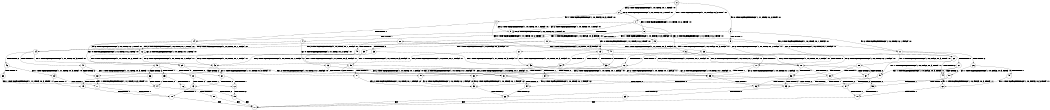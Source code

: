 digraph BCG {
size = "7, 10.5";
center = TRUE;
node [shape = circle];
0 [peripheries = 2];
0 -> 1 [label = "EX !1 !ATOMIC_EXCH_BRANCH (1, +0, FALSE, +0, 3, TRUE) !:0:"];
0 -> 2 [label = "EX !2 !ATOMIC_EXCH_BRANCH (1, +0, TRUE, +0, 1, TRUE) !:0:"];
0 -> 3 [label = "EX !0 !ATOMIC_EXCH_BRANCH (1, +1, TRUE, +0, 2, TRUE) !:0:"];
1 -> 4 [label = "TERMINATE !1"];
1 -> 5 [label = "EX !2 !ATOMIC_EXCH_BRANCH (1, +0, TRUE, +0, 1, TRUE) !:0:"];
1 -> 6 [label = "EX !0 !ATOMIC_EXCH_BRANCH (1, +1, TRUE, +0, 2, TRUE) !:0:"];
2 -> 7 [label = "EX !1 !ATOMIC_EXCH_BRANCH (1, +0, FALSE, +0, 3, TRUE) !:0:"];
2 -> 8 [label = "EX !0 !ATOMIC_EXCH_BRANCH (1, +1, TRUE, +0, 2, TRUE) !:0:"];
2 -> 2 [label = "EX !2 !ATOMIC_EXCH_BRANCH (1, +0, TRUE, +0, 1, TRUE) !:0:"];
3 -> 9 [label = "TERMINATE !0"];
3 -> 10 [label = "EX !1 !ATOMIC_EXCH_BRANCH (1, +0, FALSE, +0, 3, FALSE) !:0:"];
3 -> 11 [label = "EX !2 !ATOMIC_EXCH_BRANCH (1, +0, TRUE, +0, 1, FALSE) !:0:"];
4 -> 12 [label = "EX !2 !ATOMIC_EXCH_BRANCH (1, +0, TRUE, +0, 1, TRUE) !:0:"];
4 -> 13 [label = "EX !0 !ATOMIC_EXCH_BRANCH (1, +1, TRUE, +0, 2, TRUE) !:0:"];
5 -> 14 [label = "TERMINATE !1"];
5 -> 15 [label = "EX !0 !ATOMIC_EXCH_BRANCH (1, +1, TRUE, +0, 2, TRUE) !:0:"];
5 -> 5 [label = "EX !2 !ATOMIC_EXCH_BRANCH (1, +0, TRUE, +0, 1, TRUE) !:0:"];
6 -> 16 [label = "TERMINATE !1"];
6 -> 17 [label = "TERMINATE !0"];
6 -> 18 [label = "EX !2 !ATOMIC_EXCH_BRANCH (1, +0, TRUE, +0, 1, FALSE) !:0:"];
7 -> 14 [label = "TERMINATE !1"];
7 -> 15 [label = "EX !0 !ATOMIC_EXCH_BRANCH (1, +1, TRUE, +0, 2, TRUE) !:0:"];
7 -> 5 [label = "EX !2 !ATOMIC_EXCH_BRANCH (1, +0, TRUE, +0, 1, TRUE) !:0:"];
8 -> 19 [label = "TERMINATE !0"];
8 -> 20 [label = "EX !1 !ATOMIC_EXCH_BRANCH (1, +0, FALSE, +0, 3, FALSE) !:0:"];
8 -> 11 [label = "EX !2 !ATOMIC_EXCH_BRANCH (1, +0, TRUE, +0, 1, FALSE) !:0:"];
9 -> 21 [label = "EX !1 !ATOMIC_EXCH_BRANCH (1, +0, FALSE, +0, 3, FALSE) !:1:"];
9 -> 22 [label = "EX !2 !ATOMIC_EXCH_BRANCH (1, +0, TRUE, +0, 1, FALSE) !:1:"];
10 -> 23 [label = "TERMINATE !0"];
10 -> 24 [label = "EX !2 !ATOMIC_EXCH_BRANCH (1, +0, TRUE, +0, 1, FALSE) !:0:"];
10 -> 25 [label = "EX !1 !ATOMIC_EXCH_BRANCH (1, +1, TRUE, +0, 3, FALSE) !:0:"];
11 -> 26 [label = "TERMINATE !2"];
11 -> 27 [label = "TERMINATE !0"];
11 -> 28 [label = "EX !1 !ATOMIC_EXCH_BRANCH (1, +0, FALSE, +0, 3, TRUE) !:0:"];
12 -> 29 [label = "EX !0 !ATOMIC_EXCH_BRANCH (1, +1, TRUE, +0, 2, TRUE) !:0:"];
12 -> 12 [label = "EX !2 !ATOMIC_EXCH_BRANCH (1, +0, TRUE, +0, 1, TRUE) !:0:"];
13 -> 30 [label = "TERMINATE !0"];
13 -> 31 [label = "EX !2 !ATOMIC_EXCH_BRANCH (1, +0, TRUE, +0, 1, FALSE) !:0:"];
14 -> 29 [label = "EX !0 !ATOMIC_EXCH_BRANCH (1, +1, TRUE, +0, 2, TRUE) !:0:"];
14 -> 12 [label = "EX !2 !ATOMIC_EXCH_BRANCH (1, +0, TRUE, +0, 1, TRUE) !:0:"];
15 -> 32 [label = "TERMINATE !1"];
15 -> 33 [label = "TERMINATE !0"];
15 -> 18 [label = "EX !2 !ATOMIC_EXCH_BRANCH (1, +0, TRUE, +0, 1, FALSE) !:0:"];
16 -> 30 [label = "TERMINATE !0"];
16 -> 31 [label = "EX !2 !ATOMIC_EXCH_BRANCH (1, +0, TRUE, +0, 1, FALSE) !:0:"];
17 -> 34 [label = "TERMINATE !1"];
17 -> 35 [label = "EX !2 !ATOMIC_EXCH_BRANCH (1, +0, TRUE, +0, 1, FALSE) !:1:"];
18 -> 36 [label = "TERMINATE !1"];
18 -> 37 [label = "TERMINATE !2"];
18 -> 38 [label = "TERMINATE !0"];
19 -> 39 [label = "EX !1 !ATOMIC_EXCH_BRANCH (1, +0, FALSE, +0, 3, FALSE) !:1:"];
19 -> 22 [label = "EX !2 !ATOMIC_EXCH_BRANCH (1, +0, TRUE, +0, 1, FALSE) !:1:"];
20 -> 40 [label = "TERMINATE !0"];
20 -> 24 [label = "EX !2 !ATOMIC_EXCH_BRANCH (1, +0, TRUE, +0, 1, FALSE) !:0:"];
20 -> 41 [label = "EX !1 !ATOMIC_EXCH_BRANCH (1, +1, TRUE, +0, 3, FALSE) !:0:"];
21 -> 42 [label = "EX !2 !ATOMIC_EXCH_BRANCH (1, +0, TRUE, +0, 1, FALSE) !:1:"];
21 -> 43 [label = "EX !1 !ATOMIC_EXCH_BRANCH (1, +1, TRUE, +0, 3, FALSE) !:1:"];
22 -> 44 [label = "TERMINATE !2"];
22 -> 45 [label = "EX !1 !ATOMIC_EXCH_BRANCH (1, +0, FALSE, +0, 3, TRUE) !:1:"];
23 -> 42 [label = "EX !2 !ATOMIC_EXCH_BRANCH (1, +0, TRUE, +0, 1, FALSE) !:1:"];
23 -> 43 [label = "EX !1 !ATOMIC_EXCH_BRANCH (1, +1, TRUE, +0, 3, FALSE) !:1:"];
24 -> 46 [label = "TERMINATE !2"];
24 -> 47 [label = "TERMINATE !0"];
24 -> 48 [label = "EX !1 !ATOMIC_EXCH_BRANCH (1, +1, TRUE, +0, 3, TRUE) !:0:"];
25 -> 16 [label = "TERMINATE !1"];
25 -> 17 [label = "TERMINATE !0"];
25 -> 18 [label = "EX !2 !ATOMIC_EXCH_BRANCH (1, +0, TRUE, +0, 1, FALSE) !:0:"];
26 -> 49 [label = "TERMINATE !0"];
26 -> 50 [label = "EX !1 !ATOMIC_EXCH_BRANCH (1, +0, FALSE, +0, 3, TRUE) !:0:"];
27 -> 44 [label = "TERMINATE !2"];
27 -> 45 [label = "EX !1 !ATOMIC_EXCH_BRANCH (1, +0, FALSE, +0, 3, TRUE) !:1:"];
28 -> 36 [label = "TERMINATE !1"];
28 -> 37 [label = "TERMINATE !2"];
28 -> 38 [label = "TERMINATE !0"];
29 -> 51 [label = "TERMINATE !0"];
29 -> 31 [label = "EX !2 !ATOMIC_EXCH_BRANCH (1, +0, TRUE, +0, 1, FALSE) !:0:"];
30 -> 52 [label = "EX !2 !ATOMIC_EXCH_BRANCH (1, +0, TRUE, +0, 1, FALSE) !:2:"];
31 -> 53 [label = "TERMINATE !2"];
31 -> 54 [label = "TERMINATE !0"];
32 -> 51 [label = "TERMINATE !0"];
32 -> 31 [label = "EX !2 !ATOMIC_EXCH_BRANCH (1, +0, TRUE, +0, 1, FALSE) !:0:"];
33 -> 55 [label = "TERMINATE !1"];
33 -> 35 [label = "EX !2 !ATOMIC_EXCH_BRANCH (1, +0, TRUE, +0, 1, FALSE) !:1:"];
34 -> 52 [label = "EX !2 !ATOMIC_EXCH_BRANCH (1, +0, TRUE, +0, 1, FALSE) !:2:"];
35 -> 56 [label = "TERMINATE !1"];
35 -> 57 [label = "TERMINATE !2"];
36 -> 53 [label = "TERMINATE !2"];
36 -> 54 [label = "TERMINATE !0"];
37 -> 53 [label = "TERMINATE !1"];
37 -> 58 [label = "TERMINATE !0"];
38 -> 56 [label = "TERMINATE !1"];
38 -> 57 [label = "TERMINATE !2"];
39 -> 42 [label = "EX !2 !ATOMIC_EXCH_BRANCH (1, +0, TRUE, +0, 1, FALSE) !:1:"];
39 -> 59 [label = "EX !1 !ATOMIC_EXCH_BRANCH (1, +1, TRUE, +0, 3, FALSE) !:1:"];
40 -> 42 [label = "EX !2 !ATOMIC_EXCH_BRANCH (1, +0, TRUE, +0, 1, FALSE) !:1:"];
40 -> 59 [label = "EX !1 !ATOMIC_EXCH_BRANCH (1, +1, TRUE, +0, 3, FALSE) !:1:"];
41 -> 32 [label = "TERMINATE !1"];
41 -> 33 [label = "TERMINATE !0"];
41 -> 18 [label = "EX !2 !ATOMIC_EXCH_BRANCH (1, +0, TRUE, +0, 1, FALSE) !:0:"];
42 -> 60 [label = "TERMINATE !2"];
42 -> 61 [label = "EX !1 !ATOMIC_EXCH_BRANCH (1, +1, TRUE, +0, 3, TRUE) !:1:"];
43 -> 34 [label = "TERMINATE !1"];
43 -> 35 [label = "EX !2 !ATOMIC_EXCH_BRANCH (1, +0, TRUE, +0, 1, FALSE) !:1:"];
44 -> 62 [label = "EX !1 !ATOMIC_EXCH_BRANCH (1, +0, FALSE, +0, 3, TRUE) !:1:"];
45 -> 56 [label = "TERMINATE !1"];
45 -> 57 [label = "TERMINATE !2"];
46 -> 63 [label = "TERMINATE !0"];
46 -> 64 [label = "EX !1 !ATOMIC_EXCH_BRANCH (1, +1, TRUE, +0, 3, TRUE) !:0:"];
47 -> 60 [label = "TERMINATE !2"];
47 -> 61 [label = "EX !1 !ATOMIC_EXCH_BRANCH (1, +1, TRUE, +0, 3, TRUE) !:1:"];
48 -> 65 [label = "TERMINATE !1"];
48 -> 66 [label = "TERMINATE !2"];
48 -> 67 [label = "TERMINATE !0"];
49 -> 62 [label = "EX !1 !ATOMIC_EXCH_BRANCH (1, +0, FALSE, +0, 3, TRUE) !:1:"];
50 -> 53 [label = "TERMINATE !1"];
50 -> 58 [label = "TERMINATE !0"];
51 -> 52 [label = "EX !2 !ATOMIC_EXCH_BRANCH (1, +0, TRUE, +0, 1, FALSE) !:2:"];
52 -> 68 [label = "TERMINATE !2"];
53 -> 69 [label = "TERMINATE !0"];
54 -> 68 [label = "TERMINATE !2"];
55 -> 52 [label = "EX !2 !ATOMIC_EXCH_BRANCH (1, +0, TRUE, +0, 1, FALSE) !:2:"];
56 -> 68 [label = "TERMINATE !2"];
57 -> 70 [label = "TERMINATE !1"];
58 -> 70 [label = "TERMINATE !1"];
59 -> 55 [label = "TERMINATE !1"];
59 -> 35 [label = "EX !2 !ATOMIC_EXCH_BRANCH (1, +0, TRUE, +0, 1, FALSE) !:1:"];
60 -> 71 [label = "EX !1 !ATOMIC_EXCH_BRANCH (1, +1, TRUE, +0, 3, TRUE) !:1:"];
61 -> 72 [label = "TERMINATE !1"];
61 -> 73 [label = "TERMINATE !2"];
62 -> 70 [label = "TERMINATE !1"];
63 -> 71 [label = "EX !1 !ATOMIC_EXCH_BRANCH (1, +1, TRUE, +0, 3, TRUE) !:1:"];
64 -> 74 [label = "TERMINATE !1"];
64 -> 75 [label = "TERMINATE !0"];
65 -> 74 [label = "TERMINATE !2"];
65 -> 76 [label = "TERMINATE !0"];
66 -> 74 [label = "TERMINATE !1"];
66 -> 75 [label = "TERMINATE !0"];
67 -> 72 [label = "TERMINATE !1"];
67 -> 73 [label = "TERMINATE !2"];
68 -> 77 [label = "exit"];
69 -> 77 [label = "exit"];
70 -> 77 [label = "exit"];
71 -> 78 [label = "TERMINATE !1"];
72 -> 79 [label = "TERMINATE !2"];
73 -> 78 [label = "TERMINATE !1"];
74 -> 80 [label = "TERMINATE !0"];
75 -> 78 [label = "TERMINATE !1"];
76 -> 79 [label = "TERMINATE !2"];
78 -> 77 [label = "exit"];
79 -> 77 [label = "exit"];
80 -> 77 [label = "exit"];
}
